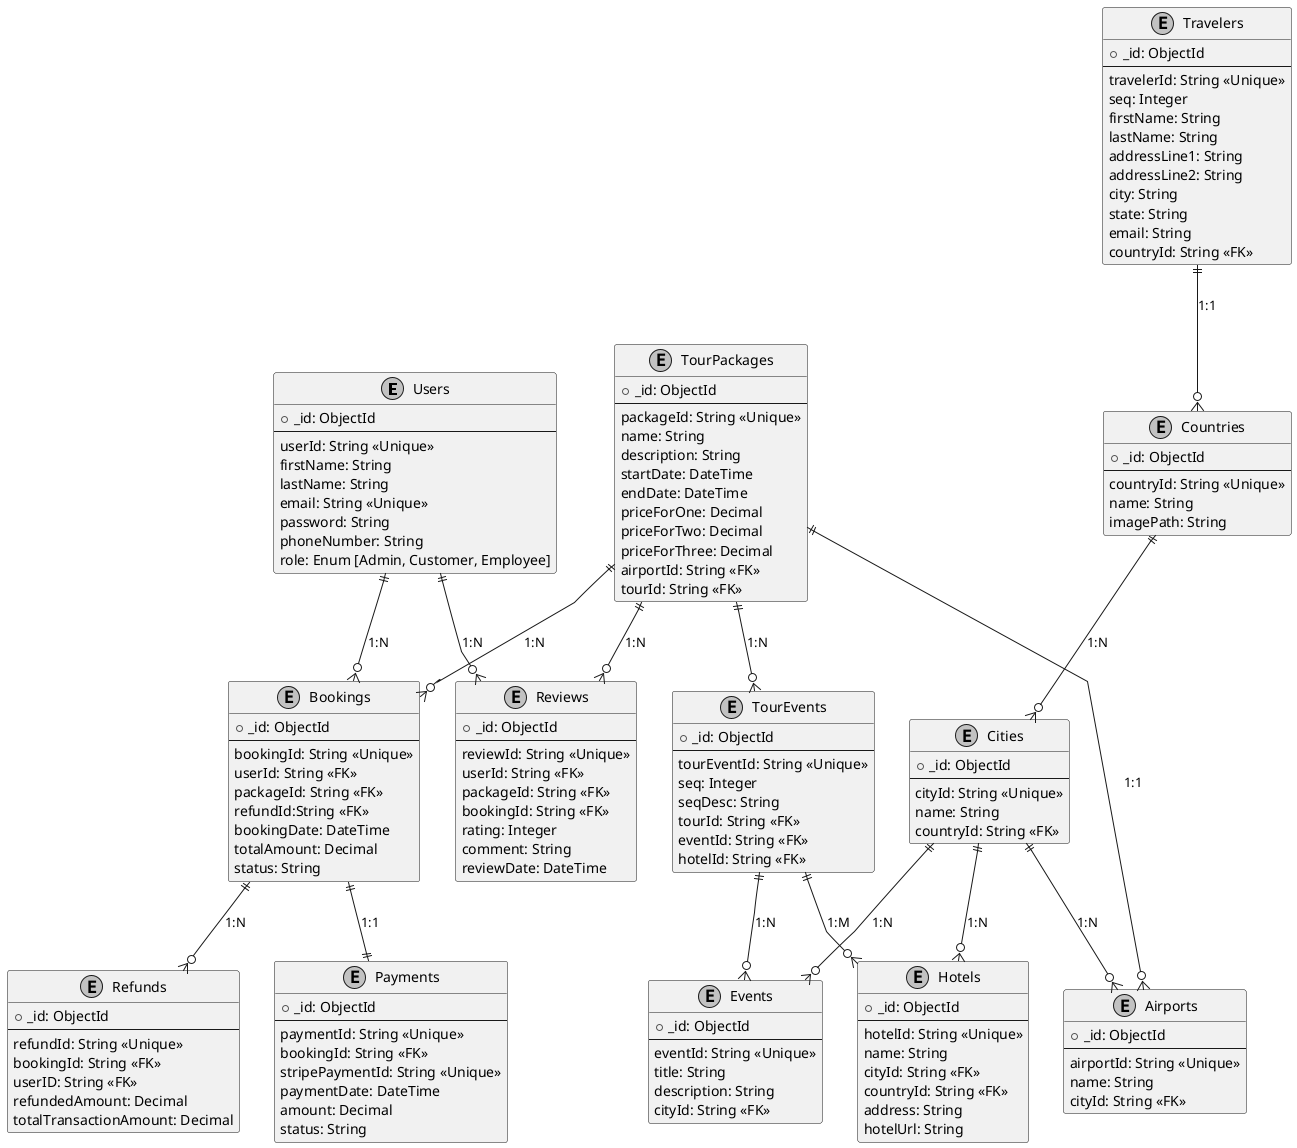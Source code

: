 @startuml
skinparam linetype polyline
skinparam monochrome true
skinparam entity {
    BackgroundColor #DDEEFF
    BorderColor #3366CC
    FontColor Black
}

' Entities
entity "Users" as Users {
    + _id: ObjectId
    --
    userId: String <<Unique>>
    firstName: String
    lastName: String
    email: String <<Unique>>
    password: String
    phoneNumber: String
    role: Enum [Admin, Customer, Employee]
}

entity "Travelers" as Travelers {
    + _id: ObjectId
    --
    travelerId: String <<Unique>>
    seq: Integer
    firstName: String
    lastName: String
    addressLine1: String
    addressLine2: String
    city: String
    state: String
    email: String
    countryId: String <<FK>>
}

entity "TourPackages" as TourPackages {
    + _id: ObjectId
    --
    packageId: String <<Unique>>
    name: String
    description: String
    startDate: DateTime
    endDate: DateTime
    priceForOne: Decimal
    priceForTwo: Decimal
    priceForThree: Decimal
    airportId: String <<FK>>
    tourId: String <<FK>>
}

entity "Bookings" as Bookings {
    + _id: ObjectId
    --
    bookingId: String <<Unique>>
    userId: String <<FK>>
    packageId: String <<FK>>
    refundId:String <<FK>>
    bookingDate: DateTime
    totalAmount: Decimal
    status: String
}

entity "Refunds" as Refunds {
    + _id: ObjectId
    --
    refundId: String <<Unique>>
    bookingId: String <<FK>>
    userID: String <<FK>>
    refundedAmount: Decimal
    totalTransactionAmount: Decimal
}

entity "Payments" as Payments {
    + _id: ObjectId
    --
    paymentId: String <<Unique>>
    bookingId: String <<FK>>
    stripePaymentId: String <<Unique>>
    paymentDate: DateTime
    amount: Decimal
    status: String
}

entity "Reviews" as Reviews {
    + _id: ObjectId
    --
    reviewId: String <<Unique>>
    userId: String <<FK>>
    packageId: String <<FK>>
    bookingId: String <<FK>>
    rating: Integer
    comment: String
    reviewDate: DateTime
}

entity "Hotels" as Hotels {
    + _id: ObjectId
    --
    hotelId: String <<Unique>>
    name: String
    cityId: String <<FK>>
    countryId: String <<FK>>
    address: String
    hotelUrl: String
}

entity "Airports" as Airports {
    + _id: ObjectId
    --
    airportId: String <<Unique>>
    name: String
    cityId: String <<FK>>
}

entity "Cities" as Cities {
    + _id: ObjectId
    --
    cityId: String <<Unique>>
    name: String
    countryId: String <<FK>>
}

entity "Countries" as Countries {
    + _id: ObjectId
    --
    countryId: String <<Unique>>
    name: String
    imagePath: String
}

entity "Events" as Events {
    + _id: ObjectId
    --
    eventId: String <<Unique>>
    title: String
    description: String
    cityId: String <<FK>>
}

entity "TourEvents" as TourEvents {
    + _id: ObjectId
    --
    tourEventId: String <<Unique>>
    seq: Integer
    seqDesc: String
    tourId: String <<FK>>
    eventId: String <<FK>>
    hotelId: String <<FK>>
}

'entity "EventImages" as EventImages {
'    + _id: ObjectId
'    --
'    eventImageId: String <<Unique>>
'    eventId: String <<FK>>
'    seq: Integer
'    imagePath: String
'    description: String
'}

' Relationships
Users ||--o{ Bookings : "1:N"
Users ||--o{ Reviews : "1:N"
TourPackages ||--o{ Bookings : "1:N"
TourPackages ||--o{ Reviews : "1:N"
Bookings ||--|| Payments : "1:1"
Cities ||--o{ Hotels : "1:N"
Cities ||--o{ Airports : "1:N"
Countries ||--o{ Cities : "1:N"
'Events ||--o{ EventImages : "1:N"
Cities ||--o{ Events : "1:N"
TourPackages ||--o{ Airports : "1:1"
TourPackages ||--o{ TourEvents : "1:N"
TourEvents ||--o{ Events : "1:N"
TourEvents ||--o{ Hotels : "1:M"
"Bookings" ||--o{ "Refunds" : "1:N"
Travelers ||--o{ Countries : "1:1"


@enduml
